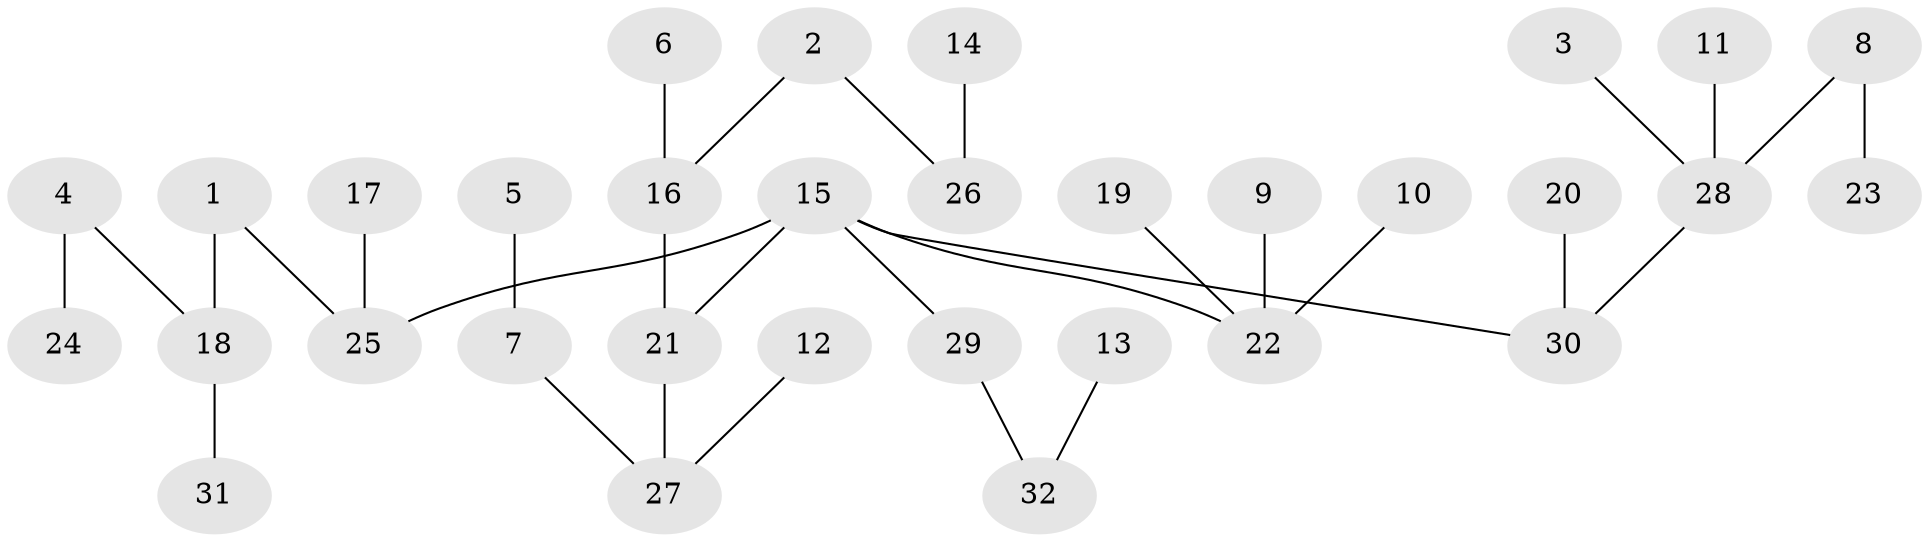 // original degree distribution, {6: 0.009433962264150943, 4: 0.09433962264150944, 3: 0.11320754716981132, 5: 0.03773584905660377, 1: 0.4716981132075472, 2: 0.27358490566037735}
// Generated by graph-tools (version 1.1) at 2025/37/03/04/25 23:37:17]
// undirected, 32 vertices, 31 edges
graph export_dot {
  node [color=gray90,style=filled];
  1;
  2;
  3;
  4;
  5;
  6;
  7;
  8;
  9;
  10;
  11;
  12;
  13;
  14;
  15;
  16;
  17;
  18;
  19;
  20;
  21;
  22;
  23;
  24;
  25;
  26;
  27;
  28;
  29;
  30;
  31;
  32;
  1 -- 18 [weight=1.0];
  1 -- 25 [weight=1.0];
  2 -- 16 [weight=1.0];
  2 -- 26 [weight=1.0];
  3 -- 28 [weight=1.0];
  4 -- 18 [weight=1.0];
  4 -- 24 [weight=1.0];
  5 -- 7 [weight=1.0];
  6 -- 16 [weight=1.0];
  7 -- 27 [weight=1.0];
  8 -- 23 [weight=1.0];
  8 -- 28 [weight=1.0];
  9 -- 22 [weight=1.0];
  10 -- 22 [weight=1.0];
  11 -- 28 [weight=1.0];
  12 -- 27 [weight=1.0];
  13 -- 32 [weight=1.0];
  14 -- 26 [weight=1.0];
  15 -- 21 [weight=1.0];
  15 -- 22 [weight=1.0];
  15 -- 25 [weight=1.0];
  15 -- 29 [weight=1.0];
  15 -- 30 [weight=1.0];
  16 -- 21 [weight=1.0];
  17 -- 25 [weight=1.0];
  18 -- 31 [weight=1.0];
  19 -- 22 [weight=1.0];
  20 -- 30 [weight=1.0];
  21 -- 27 [weight=1.0];
  28 -- 30 [weight=1.0];
  29 -- 32 [weight=1.0];
}
